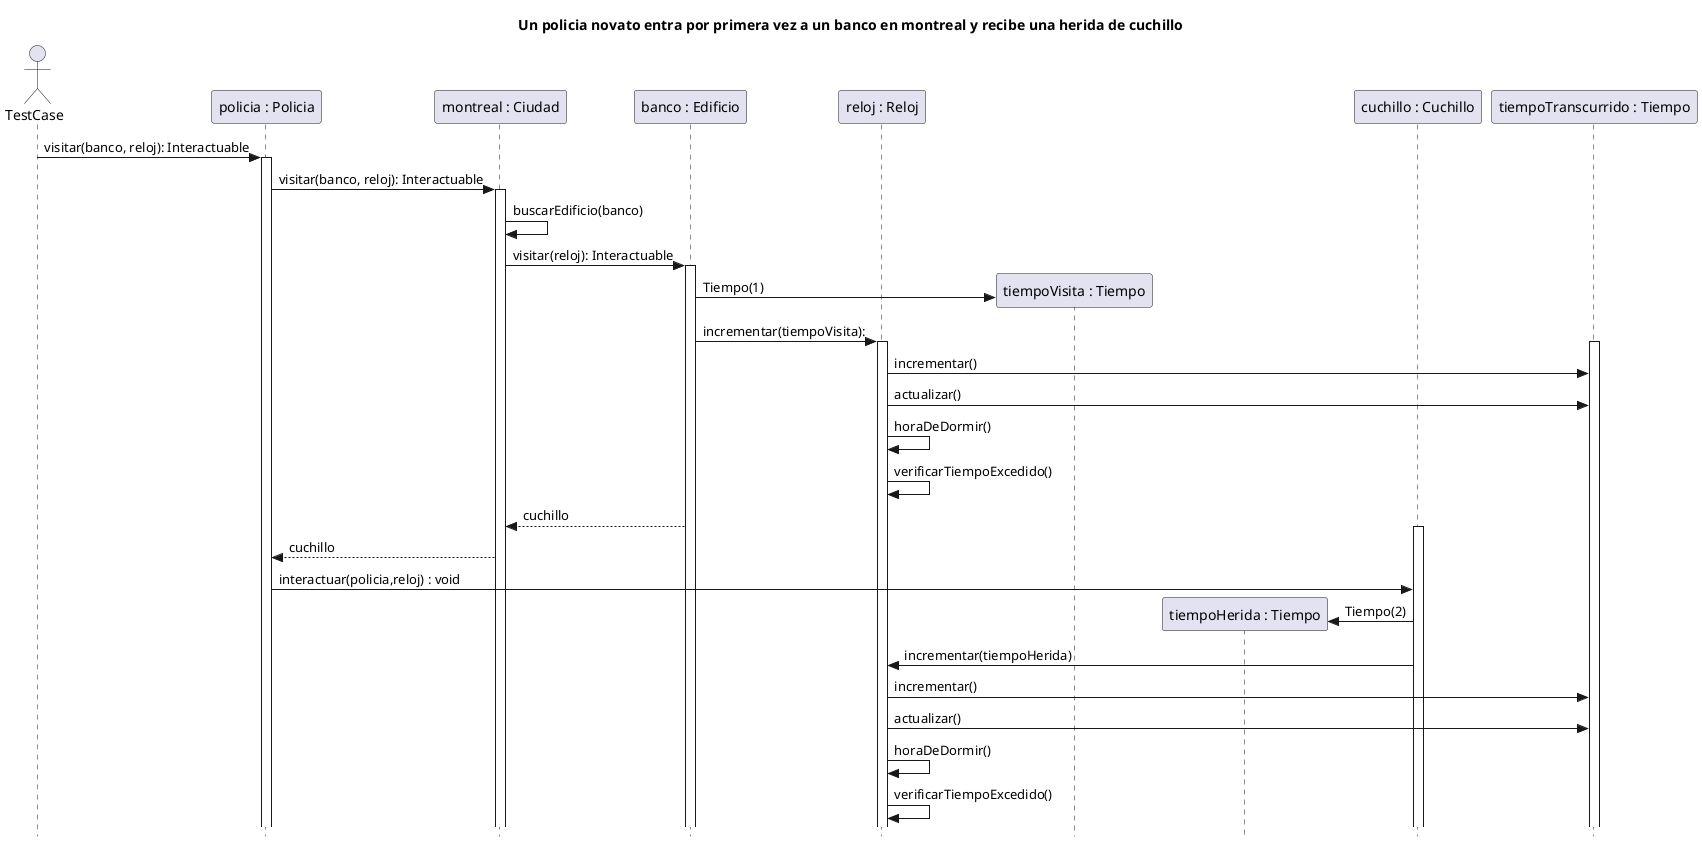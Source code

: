 @startuml
skinparam style strictuml
title:  Un policia novato entra por primera vez a un banco en montreal y recibe una herida de cuchillo
actor TestCase

participant "policia : Policia" as policia
participant "montreal : Ciudad" as ciudad
participant "banco : Edificio" as banco
participant "reloj : Reloj" as reloj
participant "tiempoVisita : Tiempo" as tiempoVisita
participant "tiempoHerida : Tiempo" as tiempoHerida
participant "cuchillo : Cuchillo" as cuchillo
participant "tiempoTranscurrido : Tiempo" as tiempoTranscurrido

TestCase -> policia: visitar(banco, reloj): Interactuable
activate policia
policia -> ciudad: visitar(banco, reloj): Interactuable
activate ciudad
ciudad -> ciudad: buscarEdificio(banco)
ciudad -> banco: visitar(reloj): Interactuable
activate banco
banco -> tiempoVisita ** : Tiempo(1)
banco -> reloj: incrementar(tiempoVisita):
activate reloj
activate tiempoTranscurrido
reloj -> tiempoTranscurrido:incrementar()
reloj -> tiempoTranscurrido:actualizar()
reloj -> reloj:horaDeDormir()
reloj -> reloj: verificarTiempoExcedido()
banco --> ciudad:cuchillo
activate cuchillo
ciudad -->policia:cuchillo
policia -> cuchillo : interactuar(policia,reloj) : void
cuchillo -> tiempoHerida ** : Tiempo(2)
cuchillo -> reloj: incrementar(tiempoHerida)
reloj -> tiempoTranscurrido:incrementar()
reloj -> tiempoTranscurrido:actualizar()
reloj -> reloj:horaDeDormir()
reloj -> reloj: verificarTiempoExcedido()

@enduml